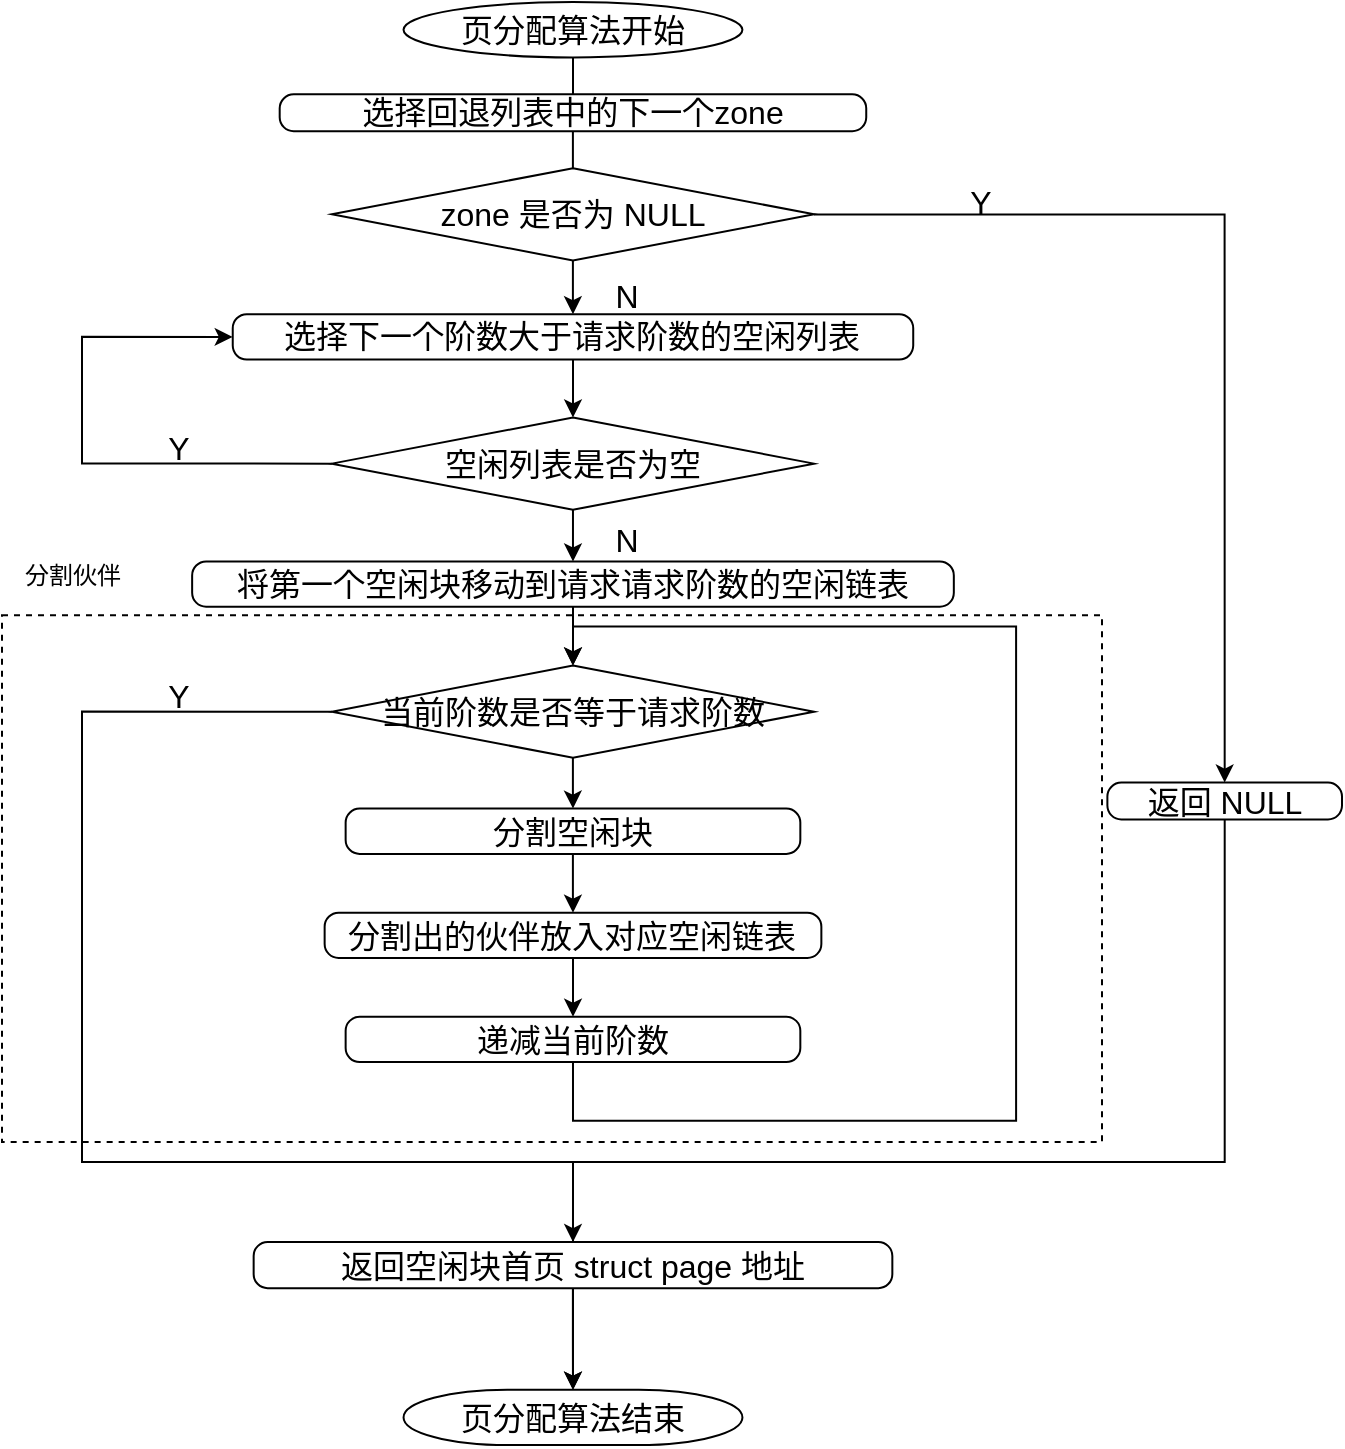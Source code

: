<mxfile version="21.2.1" type="device">
  <diagram name="第 1 页" id="17XZw49It7RzbkVdjNOq">
    <mxGraphModel dx="1115" dy="433" grid="1" gridSize="10" guides="1" tooltips="1" connect="1" arrows="1" fold="1" page="1" pageScale="1" pageWidth="827" pageHeight="1169" math="0" shadow="0">
      <root>
        <mxCell id="0" />
        <mxCell id="1" parent="0" />
        <mxCell id="Z80G_tGN_LpfkRcTgotM-53" value="" style="rounded=0;labelBackgroundColor=none;fontFamily=宋体;fillColor=none;dashed=1;container=0;" vertex="1" parent="1">
          <mxGeometry x="50" y="326.67" width="550" height="263.33" as="geometry" />
        </mxCell>
        <mxCell id="8Lgw7C_YU9cRXEf3LcRd-123" style="edgeStyle=orthogonalEdgeStyle;rounded=0;orthogonalLoop=1;jettySize=auto;html=1;strokeWidth=1;fontSize=16;" parent="1" source="8Lgw7C_YU9cRXEf3LcRd-122" edge="1">
          <mxGeometry relative="1" as="geometry">
            <mxPoint x="335.483" y="66.163" as="targetPoint" />
          </mxGeometry>
        </mxCell>
        <mxCell id="8Lgw7C_YU9cRXEf3LcRd-122" value="页分配算法开始" style="strokeWidth=1;html=1;shape=mxgraph.flowchart.start_1;whiteSpace=wrap;fontSize=16;container=0;" parent="1" vertex="1">
          <mxGeometry x="250.759" y="20" width="169.448" height="27.698" as="geometry" />
        </mxCell>
        <mxCell id="8Lgw7C_YU9cRXEf3LcRd-125" style="edgeStyle=orthogonalEdgeStyle;rounded=0;orthogonalLoop=1;jettySize=auto;html=1;strokeWidth=1;fontSize=16;" parent="1" source="8Lgw7C_YU9cRXEf3LcRd-124" edge="1">
          <mxGeometry relative="1" as="geometry">
            <mxPoint x="335.483" y="103.093" as="targetPoint" />
          </mxGeometry>
        </mxCell>
        <mxCell id="8Lgw7C_YU9cRXEf3LcRd-124" value="选择回退列表中的下一个zone" style="rounded=1;whiteSpace=wrap;html=1;absoluteArcSize=1;arcSize=14;strokeWidth=1;fontSize=16;container=0;" parent="1" vertex="1">
          <mxGeometry x="188.845" y="66.163" width="293.276" height="18.465" as="geometry" />
        </mxCell>
        <mxCell id="8Lgw7C_YU9cRXEf3LcRd-127" value="zone 是否为 NULL" style="strokeWidth=1;html=1;shape=mxgraph.flowchart.decision;whiteSpace=wrap;fontSize=16;container=0;" parent="1" vertex="1">
          <mxGeometry x="214.914" y="103.093" width="241.138" height="46.163" as="geometry" />
        </mxCell>
        <mxCell id="8Lgw7C_YU9cRXEf3LcRd-129" value="Y" style="text;html=1;align=center;verticalAlign=middle;resizable=0;points=[];autosize=1;strokeColor=none;fillColor=none;fontSize=16;container=0;strokeWidth=1;" parent="1" vertex="1">
          <mxGeometry x="524.483" y="104.559" width="30" height="30" as="geometry" />
        </mxCell>
        <mxCell id="8Lgw7C_YU9cRXEf3LcRd-130" value="页分配算法结束" style="strokeWidth=1;html=1;shape=mxgraph.flowchart.terminator;whiteSpace=wrap;fontSize=16;container=0;" parent="1" vertex="1">
          <mxGeometry x="250.772" y="713.862" width="169.448" height="27.698" as="geometry" />
        </mxCell>
        <mxCell id="8Lgw7C_YU9cRXEf3LcRd-155" style="edgeStyle=orthogonalEdgeStyle;rounded=0;orthogonalLoop=1;jettySize=auto;html=1;strokeWidth=1;fontSize=16;entryX=0.5;entryY=0;entryDx=0;entryDy=0;entryPerimeter=0;" parent="1" source="8Lgw7C_YU9cRXEf3LcRd-131" target="8Lgw7C_YU9cRXEf3LcRd-130" edge="1">
          <mxGeometry relative="1" as="geometry">
            <mxPoint x="485.379" y="488.765" as="targetPoint" />
            <Array as="points">
              <mxPoint x="661" y="600" />
              <mxPoint x="336" y="600" />
            </Array>
          </mxGeometry>
        </mxCell>
        <mxCell id="8Lgw7C_YU9cRXEf3LcRd-131" value="返回 NULL" style="rounded=1;whiteSpace=wrap;html=1;absoluteArcSize=1;arcSize=14;strokeWidth=1;fontSize=16;container=0;" parent="1" vertex="1">
          <mxGeometry x="602.69" y="410.288" width="117.31" height="18.465" as="geometry" />
        </mxCell>
        <mxCell id="8Lgw7C_YU9cRXEf3LcRd-136" style="edgeStyle=orthogonalEdgeStyle;rounded=0;orthogonalLoop=1;jettySize=auto;html=1;entryX=0.5;entryY=0;entryDx=0;entryDy=0;strokeWidth=1;fontSize=16;" parent="1" source="8Lgw7C_YU9cRXEf3LcRd-127" target="8Lgw7C_YU9cRXEf3LcRd-131" edge="1">
          <mxGeometry relative="1" as="geometry" />
        </mxCell>
        <mxCell id="8Lgw7C_YU9cRXEf3LcRd-137" style="edgeStyle=orthogonalEdgeStyle;rounded=0;orthogonalLoop=1;jettySize=auto;html=1;strokeWidth=1;fontSize=16;" parent="1" source="8Lgw7C_YU9cRXEf3LcRd-135" edge="1">
          <mxGeometry relative="1" as="geometry">
            <mxPoint x="335.483" y="227.734" as="targetPoint" />
          </mxGeometry>
        </mxCell>
        <mxCell id="8Lgw7C_YU9cRXEf3LcRd-135" value="选择下一个阶数大于请求阶数的空闲列表" style="rounded=1;whiteSpace=wrap;html=1;absoluteArcSize=1;arcSize=14;strokeWidth=1;fontSize=16;container=0;" parent="1" vertex="1">
          <mxGeometry x="165.372" y="176.115" width="340.243" height="22.663" as="geometry" />
        </mxCell>
        <mxCell id="8Lgw7C_YU9cRXEf3LcRd-133" style="edgeStyle=orthogonalEdgeStyle;rounded=0;orthogonalLoop=1;jettySize=auto;html=1;strokeWidth=1;fontSize=16;entryX=0.5;entryY=0;entryDx=0;entryDy=0;" parent="1" source="8Lgw7C_YU9cRXEf3LcRd-127" edge="1" target="8Lgw7C_YU9cRXEf3LcRd-135">
          <mxGeometry relative="1" as="geometry">
            <mxPoint x="335.483" y="172.338" as="targetPoint" />
          </mxGeometry>
        </mxCell>
        <mxCell id="8Lgw7C_YU9cRXEf3LcRd-159" style="edgeStyle=orthogonalEdgeStyle;rounded=0;orthogonalLoop=1;jettySize=auto;html=1;exitX=0;exitY=0.5;exitDx=0;exitDy=0;exitPerimeter=0;entryX=0;entryY=0.5;entryDx=0;entryDy=0;strokeWidth=1;fontSize=16;" parent="1" source="8Lgw7C_YU9cRXEf3LcRd-139" target="8Lgw7C_YU9cRXEf3LcRd-135" edge="1">
          <mxGeometry relative="1" as="geometry">
            <Array as="points">
              <mxPoint x="90" y="250.92" />
              <mxPoint x="90" y="187.173" />
            </Array>
          </mxGeometry>
        </mxCell>
        <mxCell id="8Lgw7C_YU9cRXEf3LcRd-139" value="空闲列表是否为空" style="strokeWidth=1;html=1;shape=mxgraph.flowchart.decision;whiteSpace=wrap;fontSize=16;container=0;" parent="1" vertex="1">
          <mxGeometry x="214.914" y="227.734" width="241.138" height="46.163" as="geometry" />
        </mxCell>
        <mxCell id="8Lgw7C_YU9cRXEf3LcRd-141" value="Y" style="text;html=1;align=center;verticalAlign=middle;resizable=0;points=[];autosize=1;strokeColor=none;fillColor=none;fontSize=16;container=0;strokeWidth=1;" parent="1" vertex="1">
          <mxGeometry x="123.151" y="228.152" width="30" height="30" as="geometry" />
        </mxCell>
        <mxCell id="8Lgw7C_YU9cRXEf3LcRd-142" value="N" style="text;html=1;align=center;verticalAlign=middle;resizable=0;points=[];autosize=1;strokeColor=none;fillColor=none;fontSize=16;container=0;strokeWidth=1;" parent="1" vertex="1">
          <mxGeometry x="342.0" y="151.565" width="40" height="30" as="geometry" />
        </mxCell>
        <mxCell id="8Lgw7C_YU9cRXEf3LcRd-144" value="N" style="text;html=1;align=center;verticalAlign=middle;resizable=0;points=[];autosize=1;strokeColor=none;fillColor=none;fontSize=16;container=0;strokeWidth=1;" parent="1" vertex="1">
          <mxGeometry x="342.004" y="273.897" width="40" height="30" as="geometry" />
        </mxCell>
        <mxCell id="8Lgw7C_YU9cRXEf3LcRd-154" style="edgeStyle=orthogonalEdgeStyle;rounded=0;orthogonalLoop=1;jettySize=auto;html=1;entryX=0.5;entryY=0;entryDx=0;entryDy=0;entryPerimeter=0;strokeWidth=1;fontSize=16;" parent="1" source="8Lgw7C_YU9cRXEf3LcRd-151" target="8Lgw7C_YU9cRXEf3LcRd-130" edge="1">
          <mxGeometry relative="1" as="geometry">
            <Array as="points">
              <mxPoint x="335.483" y="690.781" />
              <mxPoint x="335.483" y="690.781" />
            </Array>
          </mxGeometry>
        </mxCell>
        <mxCell id="8Lgw7C_YU9cRXEf3LcRd-151" value="返回空闲块首页 struct page 地址" style="rounded=1;whiteSpace=wrap;html=1;absoluteArcSize=1;arcSize=14;strokeWidth=1;fontSize=16;container=0;" parent="1" vertex="1">
          <mxGeometry x="175.823" y="640.001" width="319.345" height="23.082" as="geometry" />
        </mxCell>
        <mxCell id="Z80G_tGN_LpfkRcTgotM-8" style="edgeStyle=orthogonalEdgeStyle;rounded=0;orthogonalLoop=1;jettySize=auto;html=1;exitX=0;exitY=0.5;exitDx=0;exitDy=0;exitPerimeter=0;entryX=0.5;entryY=0;entryDx=0;entryDy=0;" edge="1" parent="1" source="Z80G_tGN_LpfkRcTgotM-1" target="8Lgw7C_YU9cRXEf3LcRd-151">
          <mxGeometry relative="1" as="geometry">
            <mxPoint x="335.483" y="618.441" as="targetPoint" />
            <Array as="points">
              <mxPoint x="90" y="375" />
              <mxPoint x="90" y="600" />
              <mxPoint x="336" y="600" />
            </Array>
          </mxGeometry>
        </mxCell>
        <mxCell id="Z80G_tGN_LpfkRcTgotM-9" style="edgeStyle=orthogonalEdgeStyle;rounded=0;orthogonalLoop=1;jettySize=auto;html=1;" edge="1" parent="1" source="Z80G_tGN_LpfkRcTgotM-1">
          <mxGeometry relative="1" as="geometry">
            <mxPoint x="335.494" y="423.297" as="targetPoint" />
          </mxGeometry>
        </mxCell>
        <mxCell id="Z80G_tGN_LpfkRcTgotM-1" value="当前阶数是否等于请求阶数" style="strokeWidth=1;html=1;shape=mxgraph.flowchart.decision;whiteSpace=wrap;fontSize=16;container=0;" vertex="1" parent="1">
          <mxGeometry x="214.925" y="351.747" width="241.138" height="46.163" as="geometry" />
        </mxCell>
        <mxCell id="Z80G_tGN_LpfkRcTgotM-4" value="Y" style="text;html=1;align=center;verticalAlign=middle;resizable=0;points=[];autosize=1;strokeColor=none;fillColor=none;fontSize=16;container=0;strokeWidth=1;" vertex="1" parent="1">
          <mxGeometry x="123.151" y="351.75" width="30" height="30" as="geometry" />
        </mxCell>
        <mxCell id="Z80G_tGN_LpfkRcTgotM-7" value="" style="edgeStyle=orthogonalEdgeStyle;rounded=0;orthogonalLoop=1;jettySize=auto;html=1;" edge="1" parent="1" source="Z80G_tGN_LpfkRcTgotM-5" target="Z80G_tGN_LpfkRcTgotM-1">
          <mxGeometry relative="1" as="geometry" />
        </mxCell>
        <mxCell id="Z80G_tGN_LpfkRcTgotM-5" value="将第一个空闲块移动到请求请求阶数的空闲链表" style="rounded=1;whiteSpace=wrap;html=1;absoluteArcSize=1;arcSize=14;strokeWidth=1;fontSize=16;container=0;" vertex="1" parent="1">
          <mxGeometry x="145.071" y="299.706" width="380.846" height="22.663" as="geometry" />
        </mxCell>
        <mxCell id="8Lgw7C_YU9cRXEf3LcRd-148" style="edgeStyle=orthogonalEdgeStyle;rounded=0;orthogonalLoop=1;jettySize=auto;html=1;exitX=0.5;exitY=1;exitDx=0;exitDy=0;exitPerimeter=0;entryX=0.5;entryY=0;entryDx=0;entryDy=0;strokeWidth=1;fontSize=16;" parent="1" source="8Lgw7C_YU9cRXEf3LcRd-139" edge="1" target="Z80G_tGN_LpfkRcTgotM-5">
          <mxGeometry relative="1" as="geometry">
            <mxPoint x="335.483" y="301.594" as="targetPoint" />
          </mxGeometry>
        </mxCell>
        <mxCell id="Z80G_tGN_LpfkRcTgotM-11" style="edgeStyle=orthogonalEdgeStyle;rounded=0;orthogonalLoop=1;jettySize=auto;html=1;" edge="1" parent="1" source="Z80G_tGN_LpfkRcTgotM-10">
          <mxGeometry relative="1" as="geometry">
            <mxPoint x="335.494" y="475.335" as="targetPoint" />
          </mxGeometry>
        </mxCell>
        <mxCell id="Z80G_tGN_LpfkRcTgotM-10" value="分割空闲块" style="rounded=1;whiteSpace=wrap;html=1;absoluteArcSize=1;arcSize=14;strokeWidth=1;fontSize=16;container=0;" vertex="1" parent="1">
          <mxGeometry x="221.822" y="423.297" width="227.343" height="22.663" as="geometry" />
        </mxCell>
        <mxCell id="Z80G_tGN_LpfkRcTgotM-13" style="edgeStyle=orthogonalEdgeStyle;rounded=0;orthogonalLoop=1;jettySize=auto;html=1;" edge="1" parent="1" source="Z80G_tGN_LpfkRcTgotM-12">
          <mxGeometry relative="1" as="geometry">
            <mxPoint x="335.499" y="527.374" as="targetPoint" />
          </mxGeometry>
        </mxCell>
        <mxCell id="Z80G_tGN_LpfkRcTgotM-12" value="分割出的伙伴放入对应空闲链表" style="rounded=1;whiteSpace=wrap;html=1;absoluteArcSize=1;arcSize=14;strokeWidth=1;fontSize=16;container=0;" vertex="1" parent="1">
          <mxGeometry x="211.318" y="475.335" width="248.361" height="22.663" as="geometry" />
        </mxCell>
        <mxCell id="Z80G_tGN_LpfkRcTgotM-15" style="edgeStyle=orthogonalEdgeStyle;rounded=0;orthogonalLoop=1;jettySize=auto;html=1;exitX=0.5;exitY=1;exitDx=0;exitDy=0;entryX=0.5;entryY=0;entryDx=0;entryDy=0;entryPerimeter=0;" edge="1" parent="1" source="Z80G_tGN_LpfkRcTgotM-14" target="Z80G_tGN_LpfkRcTgotM-1">
          <mxGeometry relative="1" as="geometry">
            <mxPoint x="546.207" y="338.735" as="targetPoint" />
            <Array as="points">
              <mxPoint x="335.483" y="579.412" />
              <mxPoint x="557.069" y="579.412" />
              <mxPoint x="557.069" y="332.23" />
              <mxPoint x="335.483" y="332.23" />
            </Array>
          </mxGeometry>
        </mxCell>
        <mxCell id="Z80G_tGN_LpfkRcTgotM-14" value="递减当前阶数" style="rounded=1;whiteSpace=wrap;html=1;absoluteArcSize=1;arcSize=14;strokeWidth=1;fontSize=16;container=0;" vertex="1" parent="1">
          <mxGeometry x="221.822" y="527.374" width="227.343" height="22.663" as="geometry" />
        </mxCell>
        <mxCell id="Z80G_tGN_LpfkRcTgotM-57" value="分割伙伴" style="text;html=1;align=center;verticalAlign=middle;resizable=0;points=[];autosize=1;strokeColor=none;fillColor=none;" vertex="1" parent="1">
          <mxGeometry x="50" y="292.37" width="70" height="30" as="geometry" />
        </mxCell>
      </root>
    </mxGraphModel>
  </diagram>
</mxfile>
